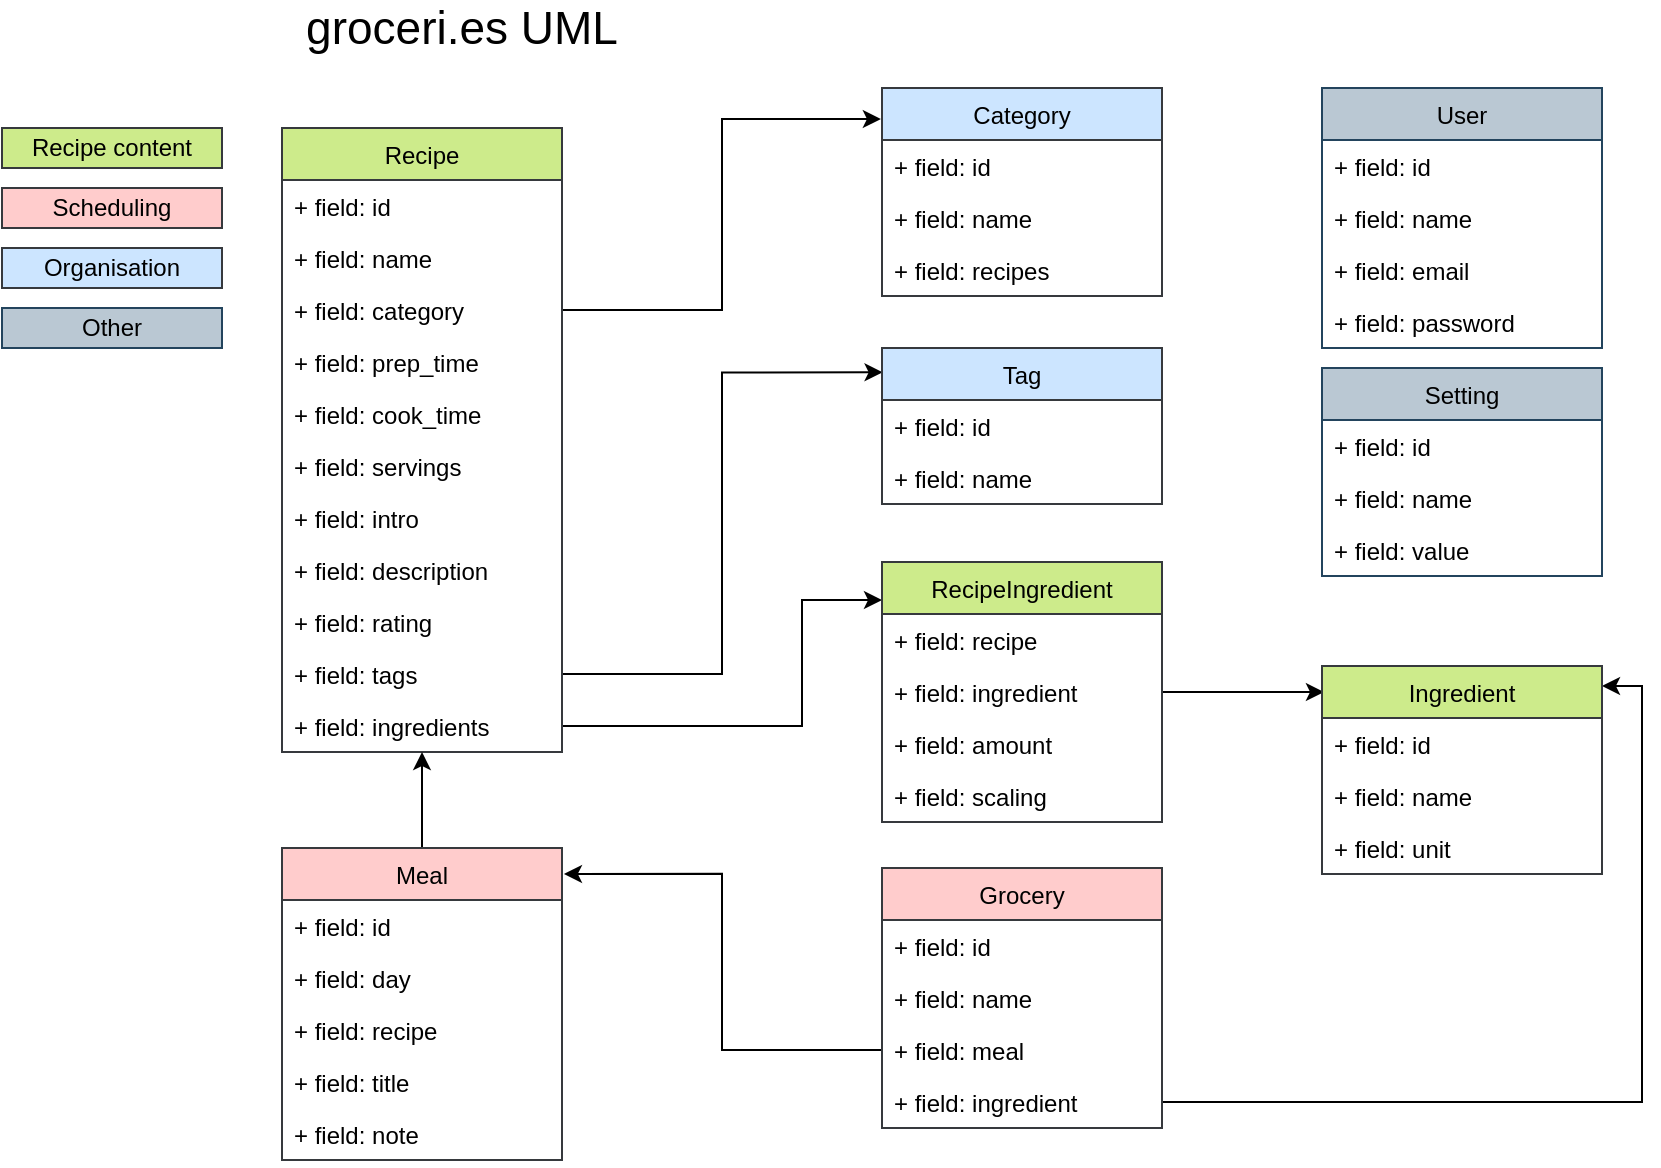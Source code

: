 <mxfile version="12.9.5" type="device"><diagram id="sNmQihO511vtEK-rREwV" name="Page-1"><mxGraphModel dx="1409" dy="779" grid="1" gridSize="10" guides="1" tooltips="1" connect="1" arrows="1" fold="1" page="1" pageScale="1" pageWidth="850" pageHeight="1100" math="0" shadow="0"><root><mxCell id="0"/><mxCell id="1" parent="0"/><mxCell id="vRrKo5yJWaMKbN4e6KCI-39" style="edgeStyle=orthogonalEdgeStyle;rounded=0;orthogonalLoop=1;jettySize=auto;html=1;entryX=-0.004;entryY=0.149;entryDx=0;entryDy=0;entryPerimeter=0;" edge="1" parent="1" source="vRrKo5yJWaMKbN4e6KCI-8" target="vRrKo5yJWaMKbN4e6KCI-12"><mxGeometry relative="1" as="geometry"/></mxCell><mxCell id="vRrKo5yJWaMKbN4e6KCI-41" style="edgeStyle=orthogonalEdgeStyle;rounded=0;orthogonalLoop=1;jettySize=auto;html=1;" edge="1" parent="1" source="vRrKo5yJWaMKbN4e6KCI-10" target="vRrKo5yJWaMKbN4e6KCI-34"><mxGeometry relative="1" as="geometry"><Array as="points"><mxPoint x="410" y="399"/><mxPoint x="410" y="336"/></Array></mxGeometry></mxCell><mxCell id="vRrKo5yJWaMKbN4e6KCI-43" style="edgeStyle=orthogonalEdgeStyle;rounded=0;orthogonalLoop=1;jettySize=auto;html=1;entryX=0.002;entryY=0.156;entryDx=0;entryDy=0;entryPerimeter=0;" edge="1" parent="1" source="vRrKo5yJWaMKbN4e6KCI-11" target="vRrKo5yJWaMKbN4e6KCI-18"><mxGeometry relative="1" as="geometry"/></mxCell><object label="Recipe" asd="asd" id="vRrKo5yJWaMKbN4e6KCI-5"><mxCell style="swimlane;fontStyle=0;childLayout=stackLayout;horizontal=1;startSize=26;fillColor=#cdeb8b;horizontalStack=0;resizeParent=1;resizeParentMax=0;resizeLast=0;collapsible=1;marginBottom=0;strokeColor=#36393d;" vertex="1" parent="1"><mxGeometry x="150" y="100" width="140" height="312" as="geometry"><mxRectangle x="150" y="90" width="70" height="26" as="alternateBounds"/></mxGeometry></mxCell></object><mxCell id="vRrKo5yJWaMKbN4e6KCI-6" value="+ field: id&#xA;" style="text;strokeColor=none;fillColor=none;align=left;verticalAlign=top;spacingLeft=4;spacingRight=4;overflow=hidden;rotatable=0;points=[[0,0.5],[1,0.5]];portConstraint=eastwest;" vertex="1" parent="vRrKo5yJWaMKbN4e6KCI-5"><mxGeometry y="26" width="140" height="26" as="geometry"/></mxCell><mxCell id="vRrKo5yJWaMKbN4e6KCI-7" value="+ field: name" style="text;strokeColor=none;fillColor=none;align=left;verticalAlign=top;spacingLeft=4;spacingRight=4;overflow=hidden;rotatable=0;points=[[0,0.5],[1,0.5]];portConstraint=eastwest;" vertex="1" parent="vRrKo5yJWaMKbN4e6KCI-5"><mxGeometry y="52" width="140" height="26" as="geometry"/></mxCell><mxCell id="vRrKo5yJWaMKbN4e6KCI-8" value="+ field: category" style="text;strokeColor=none;fillColor=none;align=left;verticalAlign=top;spacingLeft=4;spacingRight=4;overflow=hidden;rotatable=0;points=[[0,0.5],[1,0.5]];portConstraint=eastwest;" vertex="1" parent="vRrKo5yJWaMKbN4e6KCI-5"><mxGeometry y="78" width="140" height="26" as="geometry"/></mxCell><mxCell id="vRrKo5yJWaMKbN4e6KCI-58" value="+ field: prep_time&#xA;" style="text;strokeColor=none;fillColor=none;align=left;verticalAlign=top;spacingLeft=4;spacingRight=4;overflow=hidden;rotatable=0;points=[[0,0.5],[1,0.5]];portConstraint=eastwest;" vertex="1" parent="vRrKo5yJWaMKbN4e6KCI-5"><mxGeometry y="104" width="140" height="26" as="geometry"/></mxCell><mxCell id="vRrKo5yJWaMKbN4e6KCI-59" value="+ field: cook_time&#xA;" style="text;strokeColor=none;fillColor=none;align=left;verticalAlign=top;spacingLeft=4;spacingRight=4;overflow=hidden;rotatable=0;points=[[0,0.5],[1,0.5]];portConstraint=eastwest;" vertex="1" parent="vRrKo5yJWaMKbN4e6KCI-5"><mxGeometry y="130" width="140" height="26" as="geometry"/></mxCell><mxCell id="vRrKo5yJWaMKbN4e6KCI-60" value="+ field: servings" style="text;strokeColor=none;fillColor=none;align=left;verticalAlign=top;spacingLeft=4;spacingRight=4;overflow=hidden;rotatable=0;points=[[0,0.5],[1,0.5]];portConstraint=eastwest;" vertex="1" parent="vRrKo5yJWaMKbN4e6KCI-5"><mxGeometry y="156" width="140" height="26" as="geometry"/></mxCell><mxCell id="vRrKo5yJWaMKbN4e6KCI-61" value="+ field: intro" style="text;strokeColor=none;fillColor=none;align=left;verticalAlign=top;spacingLeft=4;spacingRight=4;overflow=hidden;rotatable=0;points=[[0,0.5],[1,0.5]];portConstraint=eastwest;" vertex="1" parent="vRrKo5yJWaMKbN4e6KCI-5"><mxGeometry y="182" width="140" height="26" as="geometry"/></mxCell><mxCell id="vRrKo5yJWaMKbN4e6KCI-62" value="+ field: description" style="text;strokeColor=none;fillColor=none;align=left;verticalAlign=top;spacingLeft=4;spacingRight=4;overflow=hidden;rotatable=0;points=[[0,0.5],[1,0.5]];portConstraint=eastwest;" vertex="1" parent="vRrKo5yJWaMKbN4e6KCI-5"><mxGeometry y="208" width="140" height="26" as="geometry"/></mxCell><mxCell id="vRrKo5yJWaMKbN4e6KCI-63" value="+ field: rating" style="text;strokeColor=none;fillColor=none;align=left;verticalAlign=top;spacingLeft=4;spacingRight=4;overflow=hidden;rotatable=0;points=[[0,0.5],[1,0.5]];portConstraint=eastwest;" vertex="1" parent="vRrKo5yJWaMKbN4e6KCI-5"><mxGeometry y="234" width="140" height="26" as="geometry"/></mxCell><mxCell id="vRrKo5yJWaMKbN4e6KCI-11" value="+ field: tags" style="text;strokeColor=none;fillColor=none;align=left;verticalAlign=top;spacingLeft=4;spacingRight=4;overflow=hidden;rotatable=0;points=[[0,0.5],[1,0.5]];portConstraint=eastwest;" vertex="1" parent="vRrKo5yJWaMKbN4e6KCI-5"><mxGeometry y="260" width="140" height="26" as="geometry"/></mxCell><mxCell id="vRrKo5yJWaMKbN4e6KCI-10" value="+ field: ingredients" style="text;strokeColor=none;fillColor=none;align=left;verticalAlign=top;spacingLeft=4;spacingRight=4;overflow=hidden;rotatable=0;points=[[0,0.5],[1,0.5]];portConstraint=eastwest;" vertex="1" parent="vRrKo5yJWaMKbN4e6KCI-5"><mxGeometry y="286" width="140" height="26" as="geometry"/></mxCell><mxCell id="vRrKo5yJWaMKbN4e6KCI-44" style="edgeStyle=orthogonalEdgeStyle;rounded=0;orthogonalLoop=1;jettySize=auto;html=1;entryX=0.007;entryY=0.125;entryDx=0;entryDy=0;entryPerimeter=0;" edge="1" parent="1" source="vRrKo5yJWaMKbN4e6KCI-36" target="vRrKo5yJWaMKbN4e6KCI-22"><mxGeometry relative="1" as="geometry"/></mxCell><mxCell id="vRrKo5yJWaMKbN4e6KCI-47" style="edgeStyle=orthogonalEdgeStyle;rounded=0;orthogonalLoop=1;jettySize=auto;html=1;" edge="1" parent="1" source="vRrKo5yJWaMKbN4e6KCI-28" target="vRrKo5yJWaMKbN4e6KCI-5"><mxGeometry relative="1" as="geometry"/></mxCell><mxCell id="vRrKo5yJWaMKbN4e6KCI-56" style="edgeStyle=orthogonalEdgeStyle;rounded=0;orthogonalLoop=1;jettySize=auto;html=1;entryX=1.007;entryY=0.083;entryDx=0;entryDy=0;entryPerimeter=0;" edge="1" parent="1" source="vRrKo5yJWaMKbN4e6KCI-52" target="vRrKo5yJWaMKbN4e6KCI-28"><mxGeometry relative="1" as="geometry"/></mxCell><object label="Meal" asd="asd" id="vRrKo5yJWaMKbN4e6KCI-28"><mxCell style="swimlane;fontStyle=0;childLayout=stackLayout;horizontal=1;startSize=26;fillColor=#ffcccc;horizontalStack=0;resizeParent=1;resizeParentMax=0;resizeLast=0;collapsible=1;marginBottom=0;strokeColor=#36393d;" vertex="1" parent="1"><mxGeometry x="150" y="460" width="140" height="156" as="geometry"><mxRectangle x="150" y="90" width="70" height="26" as="alternateBounds"/></mxGeometry></mxCell></object><mxCell id="vRrKo5yJWaMKbN4e6KCI-29" value="+ field: id&#xA;" style="text;strokeColor=none;fillColor=none;align=left;verticalAlign=top;spacingLeft=4;spacingRight=4;overflow=hidden;rotatable=0;points=[[0,0.5],[1,0.5]];portConstraint=eastwest;" vertex="1" parent="vRrKo5yJWaMKbN4e6KCI-28"><mxGeometry y="26" width="140" height="26" as="geometry"/></mxCell><mxCell id="vRrKo5yJWaMKbN4e6KCI-30" value="+ field: day" style="text;strokeColor=none;fillColor=none;align=left;verticalAlign=top;spacingLeft=4;spacingRight=4;overflow=hidden;rotatable=0;points=[[0,0.5],[1,0.5]];portConstraint=eastwest;" vertex="1" parent="vRrKo5yJWaMKbN4e6KCI-28"><mxGeometry y="52" width="140" height="26" as="geometry"/></mxCell><mxCell id="vRrKo5yJWaMKbN4e6KCI-31" value="+ field: recipe" style="text;strokeColor=none;fillColor=none;align=left;verticalAlign=top;spacingLeft=4;spacingRight=4;overflow=hidden;rotatable=0;points=[[0,0.5],[1,0.5]];portConstraint=eastwest;" vertex="1" parent="vRrKo5yJWaMKbN4e6KCI-28"><mxGeometry y="78" width="140" height="26" as="geometry"/></mxCell><mxCell id="vRrKo5yJWaMKbN4e6KCI-32" value="+ field: title" style="text;strokeColor=none;fillColor=none;align=left;verticalAlign=top;spacingLeft=4;spacingRight=4;overflow=hidden;rotatable=0;points=[[0,0.5],[1,0.5]];portConstraint=eastwest;" vertex="1" parent="vRrKo5yJWaMKbN4e6KCI-28"><mxGeometry y="104" width="140" height="26" as="geometry"/></mxCell><mxCell id="vRrKo5yJWaMKbN4e6KCI-33" value="+ field: note" style="text;strokeColor=none;fillColor=none;align=left;verticalAlign=top;spacingLeft=4;spacingRight=4;overflow=hidden;rotatable=0;points=[[0,0.5],[1,0.5]];portConstraint=eastwest;" vertex="1" parent="vRrKo5yJWaMKbN4e6KCI-28"><mxGeometry y="130" width="140" height="26" as="geometry"/></mxCell><mxCell id="vRrKo5yJWaMKbN4e6KCI-67" style="edgeStyle=orthogonalEdgeStyle;rounded=0;orthogonalLoop=1;jettySize=auto;html=1;entryX=1;entryY=0.096;entryDx=0;entryDy=0;entryPerimeter=0;" edge="1" parent="1" source="vRrKo5yJWaMKbN4e6KCI-64" target="vRrKo5yJWaMKbN4e6KCI-22"><mxGeometry relative="1" as="geometry"/></mxCell><object label="Grocery" asd="asd" id="vRrKo5yJWaMKbN4e6KCI-49"><mxCell style="swimlane;fontStyle=0;childLayout=stackLayout;horizontal=1;startSize=26;fillColor=#ffcccc;horizontalStack=0;resizeParent=1;resizeParentMax=0;resizeLast=0;collapsible=1;marginBottom=0;strokeColor=#36393d;" vertex="1" parent="1"><mxGeometry x="450" y="470" width="140" height="130" as="geometry"><mxRectangle x="150" y="90" width="70" height="26" as="alternateBounds"/></mxGeometry></mxCell></object><mxCell id="vRrKo5yJWaMKbN4e6KCI-50" value="+ field: id&#xA;" style="text;strokeColor=none;fillColor=none;align=left;verticalAlign=top;spacingLeft=4;spacingRight=4;overflow=hidden;rotatable=0;points=[[0,0.5],[1,0.5]];portConstraint=eastwest;" vertex="1" parent="vRrKo5yJWaMKbN4e6KCI-49"><mxGeometry y="26" width="140" height="26" as="geometry"/></mxCell><mxCell id="vRrKo5yJWaMKbN4e6KCI-51" value="+ field: name" style="text;strokeColor=none;fillColor=none;align=left;verticalAlign=top;spacingLeft=4;spacingRight=4;overflow=hidden;rotatable=0;points=[[0,0.5],[1,0.5]];portConstraint=eastwest;" vertex="1" parent="vRrKo5yJWaMKbN4e6KCI-49"><mxGeometry y="52" width="140" height="26" as="geometry"/></mxCell><mxCell id="vRrKo5yJWaMKbN4e6KCI-52" value="+ field: meal" style="text;strokeColor=none;fillColor=none;align=left;verticalAlign=top;spacingLeft=4;spacingRight=4;overflow=hidden;rotatable=0;points=[[0,0.5],[1,0.5]];portConstraint=eastwest;" vertex="1" parent="vRrKo5yJWaMKbN4e6KCI-49"><mxGeometry y="78" width="140" height="26" as="geometry"/></mxCell><mxCell id="vRrKo5yJWaMKbN4e6KCI-64" value="+ field: ingredient" style="text;strokeColor=none;fillColor=none;align=left;verticalAlign=top;spacingLeft=4;spacingRight=4;overflow=hidden;rotatable=0;points=[[0,0.5],[1,0.5]];portConstraint=eastwest;" vertex="1" parent="vRrKo5yJWaMKbN4e6KCI-49"><mxGeometry y="104" width="140" height="26" as="geometry"/></mxCell><object label="Tag" asd="asd" id="vRrKo5yJWaMKbN4e6KCI-18"><mxCell style="swimlane;fontStyle=0;childLayout=stackLayout;horizontal=1;startSize=26;fillColor=#cce5ff;horizontalStack=0;resizeParent=1;resizeParentMax=0;resizeLast=0;collapsible=1;marginBottom=0;strokeColor=#36393d;" vertex="1" parent="1"><mxGeometry x="450" y="210" width="140" height="78" as="geometry"><mxRectangle x="150" y="90" width="70" height="26" as="alternateBounds"/></mxGeometry></mxCell></object><mxCell id="vRrKo5yJWaMKbN4e6KCI-19" value="+ field: id&#xA;" style="text;strokeColor=none;fillColor=none;align=left;verticalAlign=top;spacingLeft=4;spacingRight=4;overflow=hidden;rotatable=0;points=[[0,0.5],[1,0.5]];portConstraint=eastwest;" vertex="1" parent="vRrKo5yJWaMKbN4e6KCI-18"><mxGeometry y="26" width="140" height="26" as="geometry"/></mxCell><mxCell id="vRrKo5yJWaMKbN4e6KCI-20" value="+ field: name" style="text;strokeColor=none;fillColor=none;align=left;verticalAlign=top;spacingLeft=4;spacingRight=4;overflow=hidden;rotatable=0;points=[[0,0.5],[1,0.5]];portConstraint=eastwest;" vertex="1" parent="vRrKo5yJWaMKbN4e6KCI-18"><mxGeometry y="52" width="140" height="26" as="geometry"/></mxCell><object label="RecipeIngredient" asd="asd" id="vRrKo5yJWaMKbN4e6KCI-34"><mxCell style="swimlane;fontStyle=0;childLayout=stackLayout;horizontal=1;startSize=26;fillColor=#cdeb8b;horizontalStack=0;resizeParent=1;resizeParentMax=0;resizeLast=0;collapsible=1;marginBottom=0;strokeColor=#36393d;" vertex="1" parent="1"><mxGeometry x="450" y="317" width="140" height="130" as="geometry"><mxRectangle x="150" y="90" width="70" height="26" as="alternateBounds"/></mxGeometry></mxCell></object><mxCell id="vRrKo5yJWaMKbN4e6KCI-35" value="+ field: recipe" style="text;strokeColor=none;fillColor=none;align=left;verticalAlign=top;spacingLeft=4;spacingRight=4;overflow=hidden;rotatable=0;points=[[0,0.5],[1,0.5]];portConstraint=eastwest;" vertex="1" parent="vRrKo5yJWaMKbN4e6KCI-34"><mxGeometry y="26" width="140" height="26" as="geometry"/></mxCell><mxCell id="vRrKo5yJWaMKbN4e6KCI-36" value="+ field: ingredient" style="text;strokeColor=none;fillColor=none;align=left;verticalAlign=top;spacingLeft=4;spacingRight=4;overflow=hidden;rotatable=0;points=[[0,0.5],[1,0.5]];portConstraint=eastwest;" vertex="1" parent="vRrKo5yJWaMKbN4e6KCI-34"><mxGeometry y="52" width="140" height="26" as="geometry"/></mxCell><mxCell id="vRrKo5yJWaMKbN4e6KCI-37" value="+ field: amount" style="text;strokeColor=none;fillColor=none;align=left;verticalAlign=top;spacingLeft=4;spacingRight=4;overflow=hidden;rotatable=0;points=[[0,0.5],[1,0.5]];portConstraint=eastwest;" vertex="1" parent="vRrKo5yJWaMKbN4e6KCI-34"><mxGeometry y="78" width="140" height="26" as="geometry"/></mxCell><mxCell id="vRrKo5yJWaMKbN4e6KCI-38" value="+ field: scaling" style="text;strokeColor=none;fillColor=none;align=left;verticalAlign=top;spacingLeft=4;spacingRight=4;overflow=hidden;rotatable=0;points=[[0,0.5],[1,0.5]];portConstraint=eastwest;" vertex="1" parent="vRrKo5yJWaMKbN4e6KCI-34"><mxGeometry y="104" width="140" height="26" as="geometry"/></mxCell><object label="Category" asd="asd" id="vRrKo5yJWaMKbN4e6KCI-12"><mxCell style="swimlane;fontStyle=0;childLayout=stackLayout;horizontal=1;startSize=26;fillColor=#cce5ff;horizontalStack=0;resizeParent=1;resizeParentMax=0;resizeLast=0;collapsible=1;marginBottom=0;strokeColor=#36393d;" vertex="1" parent="1"><mxGeometry x="450" y="80" width="140" height="104" as="geometry"><mxRectangle x="150" y="90" width="70" height="26" as="alternateBounds"/></mxGeometry></mxCell></object><mxCell id="vRrKo5yJWaMKbN4e6KCI-13" value="+ field: id&#xA;" style="text;strokeColor=none;fillColor=none;align=left;verticalAlign=top;spacingLeft=4;spacingRight=4;overflow=hidden;rotatable=0;points=[[0,0.5],[1,0.5]];portConstraint=eastwest;" vertex="1" parent="vRrKo5yJWaMKbN4e6KCI-12"><mxGeometry y="26" width="140" height="26" as="geometry"/></mxCell><mxCell id="vRrKo5yJWaMKbN4e6KCI-14" value="+ field: name" style="text;strokeColor=none;fillColor=none;align=left;verticalAlign=top;spacingLeft=4;spacingRight=4;overflow=hidden;rotatable=0;points=[[0,0.5],[1,0.5]];portConstraint=eastwest;" vertex="1" parent="vRrKo5yJWaMKbN4e6KCI-12"><mxGeometry y="52" width="140" height="26" as="geometry"/></mxCell><mxCell id="vRrKo5yJWaMKbN4e6KCI-15" value="+ field: recipes" style="text;strokeColor=none;fillColor=none;align=left;verticalAlign=top;spacingLeft=4;spacingRight=4;overflow=hidden;rotatable=0;points=[[0,0.5],[1,0.5]];portConstraint=eastwest;" vertex="1" parent="vRrKo5yJWaMKbN4e6KCI-12"><mxGeometry y="78" width="140" height="26" as="geometry"/></mxCell><object label="Ingredient" asd="asd" id="vRrKo5yJWaMKbN4e6KCI-22"><mxCell style="swimlane;fontStyle=0;childLayout=stackLayout;horizontal=1;startSize=26;fillColor=#cdeb8b;horizontalStack=0;resizeParent=1;resizeParentMax=0;resizeLast=0;collapsible=1;marginBottom=0;strokeColor=#36393d;" vertex="1" parent="1"><mxGeometry x="670" y="369" width="140" height="104" as="geometry"><mxRectangle x="150" y="90" width="70" height="26" as="alternateBounds"/></mxGeometry></mxCell></object><mxCell id="vRrKo5yJWaMKbN4e6KCI-23" value="+ field: id&#xA;" style="text;strokeColor=none;fillColor=none;align=left;verticalAlign=top;spacingLeft=4;spacingRight=4;overflow=hidden;rotatable=0;points=[[0,0.5],[1,0.5]];portConstraint=eastwest;" vertex="1" parent="vRrKo5yJWaMKbN4e6KCI-22"><mxGeometry y="26" width="140" height="26" as="geometry"/></mxCell><mxCell id="vRrKo5yJWaMKbN4e6KCI-24" value="+ field: name" style="text;strokeColor=none;fillColor=none;align=left;verticalAlign=top;spacingLeft=4;spacingRight=4;overflow=hidden;rotatable=0;points=[[0,0.5],[1,0.5]];portConstraint=eastwest;" vertex="1" parent="vRrKo5yJWaMKbN4e6KCI-22"><mxGeometry y="52" width="140" height="26" as="geometry"/></mxCell><mxCell id="vRrKo5yJWaMKbN4e6KCI-25" value="+ field: unit" style="text;strokeColor=none;fillColor=none;align=left;verticalAlign=top;spacingLeft=4;spacingRight=4;overflow=hidden;rotatable=0;points=[[0,0.5],[1,0.5]];portConstraint=eastwest;" vertex="1" parent="vRrKo5yJWaMKbN4e6KCI-22"><mxGeometry y="78" width="140" height="26" as="geometry"/></mxCell><mxCell id="vRrKo5yJWaMKbN4e6KCI-68" value="&lt;font style=&quot;font-size: 23px&quot;&gt;groceri.es UML&lt;/font&gt;" style="text;html=1;strokeColor=none;fillColor=none;align=center;verticalAlign=middle;whiteSpace=wrap;rounded=0;" vertex="1" parent="1"><mxGeometry x="150" y="40" width="180" height="20" as="geometry"/></mxCell><object label="Setting" asd="asd" id="vRrKo5yJWaMKbN4e6KCI-74"><mxCell style="swimlane;fontStyle=0;childLayout=stackLayout;horizontal=1;startSize=26;fillColor=#bac8d3;horizontalStack=0;resizeParent=1;resizeParentMax=0;resizeLast=0;collapsible=1;marginBottom=0;strokeColor=#23445d;" vertex="1" parent="1"><mxGeometry x="670" y="220" width="140" height="104" as="geometry"><mxRectangle x="150" y="90" width="70" height="26" as="alternateBounds"/></mxGeometry></mxCell></object><mxCell id="vRrKo5yJWaMKbN4e6KCI-75" value="+ field: id&#xA;" style="text;strokeColor=none;fillColor=none;align=left;verticalAlign=top;spacingLeft=4;spacingRight=4;overflow=hidden;rotatable=0;points=[[0,0.5],[1,0.5]];portConstraint=eastwest;" vertex="1" parent="vRrKo5yJWaMKbN4e6KCI-74"><mxGeometry y="26" width="140" height="26" as="geometry"/></mxCell><mxCell id="vRrKo5yJWaMKbN4e6KCI-76" value="+ field: name" style="text;strokeColor=none;fillColor=none;align=left;verticalAlign=top;spacingLeft=4;spacingRight=4;overflow=hidden;rotatable=0;points=[[0,0.5],[1,0.5]];portConstraint=eastwest;" vertex="1" parent="vRrKo5yJWaMKbN4e6KCI-74"><mxGeometry y="52" width="140" height="26" as="geometry"/></mxCell><mxCell id="vRrKo5yJWaMKbN4e6KCI-77" value="+ field: value" style="text;strokeColor=none;fillColor=none;align=left;verticalAlign=top;spacingLeft=4;spacingRight=4;overflow=hidden;rotatable=0;points=[[0,0.5],[1,0.5]];portConstraint=eastwest;" vertex="1" parent="vRrKo5yJWaMKbN4e6KCI-74"><mxGeometry y="78" width="140" height="26" as="geometry"/></mxCell><object label="User" asd="asd" id="vRrKo5yJWaMKbN4e6KCI-69"><mxCell style="swimlane;fontStyle=0;childLayout=stackLayout;horizontal=1;startSize=26;fillColor=#bac8d3;horizontalStack=0;resizeParent=1;resizeParentMax=0;resizeLast=0;collapsible=1;marginBottom=0;strokeColor=#23445d;" vertex="1" parent="1"><mxGeometry x="670" y="80" width="140" height="130" as="geometry"><mxRectangle x="150" y="90" width="70" height="26" as="alternateBounds"/></mxGeometry></mxCell></object><mxCell id="vRrKo5yJWaMKbN4e6KCI-70" value="+ field: id&#xA;" style="text;strokeColor=none;fillColor=none;align=left;verticalAlign=top;spacingLeft=4;spacingRight=4;overflow=hidden;rotatable=0;points=[[0,0.5],[1,0.5]];portConstraint=eastwest;" vertex="1" parent="vRrKo5yJWaMKbN4e6KCI-69"><mxGeometry y="26" width="140" height="26" as="geometry"/></mxCell><mxCell id="vRrKo5yJWaMKbN4e6KCI-71" value="+ field: name" style="text;strokeColor=none;fillColor=none;align=left;verticalAlign=top;spacingLeft=4;spacingRight=4;overflow=hidden;rotatable=0;points=[[0,0.5],[1,0.5]];portConstraint=eastwest;" vertex="1" parent="vRrKo5yJWaMKbN4e6KCI-69"><mxGeometry y="52" width="140" height="26" as="geometry"/></mxCell><mxCell id="vRrKo5yJWaMKbN4e6KCI-72" value="+ field: email" style="text;strokeColor=none;fillColor=none;align=left;verticalAlign=top;spacingLeft=4;spacingRight=4;overflow=hidden;rotatable=0;points=[[0,0.5],[1,0.5]];portConstraint=eastwest;" vertex="1" parent="vRrKo5yJWaMKbN4e6KCI-69"><mxGeometry y="78" width="140" height="26" as="geometry"/></mxCell><mxCell id="vRrKo5yJWaMKbN4e6KCI-73" value="+ field: password" style="text;strokeColor=none;fillColor=none;align=left;verticalAlign=top;spacingLeft=4;spacingRight=4;overflow=hidden;rotatable=0;points=[[0,0.5],[1,0.5]];portConstraint=eastwest;" vertex="1" parent="vRrKo5yJWaMKbN4e6KCI-69"><mxGeometry y="104" width="140" height="26" as="geometry"/></mxCell><mxCell id="vRrKo5yJWaMKbN4e6KCI-80" value="Recipe content" style="rounded=0;whiteSpace=wrap;html=1;fillColor=#cdeb8b;strokeColor=#36393d;" vertex="1" parent="1"><mxGeometry x="10" y="100" width="110" height="20" as="geometry"/></mxCell><mxCell id="vRrKo5yJWaMKbN4e6KCI-81" value="Scheduling" style="rounded=0;whiteSpace=wrap;html=1;fillColor=#ffcccc;strokeColor=#36393d;" vertex="1" parent="1"><mxGeometry x="10" y="130" width="110" height="20" as="geometry"/></mxCell><mxCell id="vRrKo5yJWaMKbN4e6KCI-82" value="Organisation" style="rounded=0;whiteSpace=wrap;html=1;fillColor=#cce5ff;strokeColor=#36393d;" vertex="1" parent="1"><mxGeometry x="10" y="160" width="110" height="20" as="geometry"/></mxCell><mxCell id="vRrKo5yJWaMKbN4e6KCI-85" value="Other" style="rounded=0;whiteSpace=wrap;html=1;fillColor=#bac8d3;strokeColor=#23445d;" vertex="1" parent="1"><mxGeometry x="10" y="190" width="110" height="20" as="geometry"/></mxCell></root></mxGraphModel></diagram></mxfile>